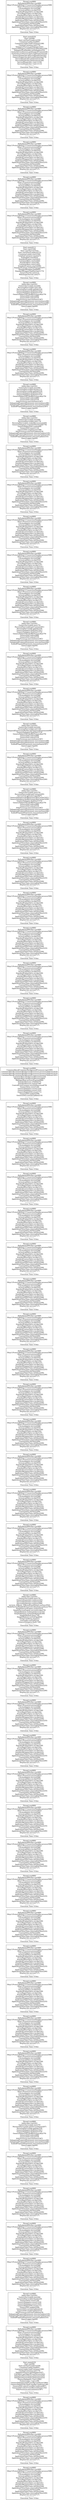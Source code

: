 digraph 1533933643 { 
rankdir=RL;
1 [label="Thread.run(680)\nJIoEndpoint$Worker.run(489)\nHttp11Protocol$Http11ConnectionHandler.process(588)\nHttp11Processor.process(852)\nCoyoteAdapter.service(298)\nAccessLogValve.invoke(555)\nStandardEngineValve.invoke(109)\nErrorReportValve.invoke(102)\nStandardHostValve.invoke(127)\nStandardContextValve.invoke(191)\nStandardWrapperValve.invoke(233)\nApplicationFilterChain.doFilter(206)\nApplicationFilterChain.internalDoFilter(235)\nContextFilter.doFilter(269)\nApplicationFilterChain.doFilter(206)\nApplicationFilterChain.internalDoFilter(290)\nHttpServlet.service(717)\n-------------------\nExecution Time: 0.0ms\n", shape=box];
2 [label="Thread.run(680)\nJIoEndpoint$Worker.run(489)\nHttp11Protocol$Http11ConnectionHandler.process(588)\nHttp11Processor.process(852)\nCoyoteAdapter.service(298)\nAccessLogValve.invoke(555)\nStandardEngineValve.invoke(109)\nErrorReportValve.invoke(102)\nStandardHostValve.invoke(127)\nStandardContextValve.invoke(191)\nStandardWrapperValve.invoke(233)\nApplicationFilterChain.doFilter(206)\nApplicationFilterChain.internalDoFilter(235)\nContextFilter.doFilter(269)\nApplicationFilterChain.doFilter(206)\nApplicationFilterChain.internalDoFilter(290)\nHttpServlet.service(717)\n-------------------\nExecution Time: 0.0ms\n", shape=box];
3 [label="Thread.run(680)\nJIoEndpoint$Worker.run(489)\nHttp11Protocol$Http11ConnectionHandler.process(588)\nHttp11Processor.process(852)\nCoyoteAdapter.service(298)\nAccessLogValve.invoke(555)\nStandardEngineValve.invoke(109)\nErrorReportValve.invoke(102)\nStandardHostValve.invoke(127)\nStandardContextValve.invoke(191)\nStandardWrapperValve.invoke(233)\nApplicationFilterChain.doFilter(206)\nApplicationFilterChain.internalDoFilter(235)\nContextFilter.doFilter(269)\nApplicationFilterChain.doFilter(206)\nApplicationFilterChain.internalDoFilter(290)\nHttpServlet.service(717)\n-------------------\nExecution Time: 0.0ms\n", shape=box];
4 [label="Start.main(410)\nStart.init(96)\nStart.initStartLoaders(259)\nContainerLoader.load(65)\nContainerLoader.loadContainer(188)\nCatalinaContainer.init(174)\nDelegatorFactory.getDelegator(47)\nUtilObject.getObjectFromFactory(202)\nDelegatorFactoryImpl.getInstance(25)\nDelegatorFactoryImpl.getInstance(33)\nGenericDelegator.<init>(282)\nEntityCrypto.<init>(58)\nGenericDelegator.findCountByCondition(1864)\nGenericHelperDAO.findCountByCondition(148)\nGenericDAO.selectCountByCondition(967)\nGenericDAO.selectCountByCondition(1102)\nSQLProcessor.executeQuery(387)\n-------------------\nExecution Time: 0.0ms\n", shape=box];
5 [label="Thread.run(680)\nJIoEndpoint$Worker.run(489)\nHttp11Protocol$Http11ConnectionHandler.process(588)\nHttp11Processor.process(852)\nCoyoteAdapter.service(298)\nAccessLogValve.invoke(555)\nStandardEngineValve.invoke(109)\nErrorReportValve.invoke(102)\nStandardHostValve.invoke(127)\nStandardContextValve.invoke(191)\nStandardWrapperValve.invoke(233)\nApplicationFilterChain.doFilter(206)\nApplicationFilterChain.internalDoFilter(235)\nContextFilter.doFilter(269)\nApplicationFilterChain.doFilter(206)\nApplicationFilterChain.internalDoFilter(290)\nHttpServlet.service(717)\n-------------------\nExecution Time: 0.0ms\n", shape=box];
6 [label="Thread.run(680)\nJobInvoker.run(242)\nGenericServiceJob.exec(94)\nPersistedServiceJob.finish(220)\nGenericValue.store(129)\nGenericDelegator.store(1316)\nGenericDelegator.store(1353)\nGenericHelperDAO.store(171)\nGenericDAO.update(208)\nGenericDAO.customUpdate(214)\nGenericDAO.singleUpdate(273)\nSQLProcessor.executeUpdate(419)\nDelegatingPreparedStatement.executeUpdate(105)\nDelegatingPreparedStatement.executeUpdate(105)\nEmbedPreparedStatement.executeUpdate(333)\nQueryLogger.log(40)\n-------------------\nExecution Time: 0.0ms\n", shape=box];
7 [label="Thread.run(680)\nJIoEndpoint$Worker.run(489)\nHttp11Protocol$Http11ConnectionHandler.process(588)\nHttp11Processor.process(852)\nCoyoteAdapter.service(298)\nAccessLogValve.invoke(555)\nStandardEngineValve.invoke(109)\nErrorReportValve.invoke(102)\nStandardHostValve.invoke(127)\nStandardContextValve.invoke(191)\nStandardWrapperValve.invoke(233)\nApplicationFilterChain.doFilter(206)\nApplicationFilterChain.internalDoFilter(235)\nContextFilter.doFilter(269)\nApplicationFilterChain.doFilter(206)\nApplicationFilterChain.internalDoFilter(290)\nHttpServlet.service(717)\n-------------------\nExecution Time: 0.0ms\n", shape=box];
8 [label="Thread.run(680)\nJIoEndpoint$Worker.run(489)\nHttp11Protocol$Http11ConnectionHandler.process(588)\nHttp11Processor.process(852)\nCoyoteAdapter.service(298)\nAccessLogValve.invoke(555)\nStandardEngineValve.invoke(109)\nErrorReportValve.invoke(102)\nStandardHostValve.invoke(127)\nStandardContextValve.invoke(191)\nStandardWrapperValve.invoke(233)\nApplicationFilterChain.doFilter(206)\nApplicationFilterChain.internalDoFilter(235)\nContextFilter.doFilter(269)\nApplicationFilterChain.doFilter(206)\nApplicationFilterChain.internalDoFilter(290)\nHttpServlet.service(717)\n-------------------\nExecution Time: 0.0ms\n", shape=box];
9 [label="Thread.run(680)\nJIoEndpoint$Worker.run(489)\nHttp11Protocol$Http11ConnectionHandler.process(588)\nHttp11Processor.process(852)\nCoyoteAdapter.service(298)\nAccessLogValve.invoke(555)\nStandardEngineValve.invoke(109)\nErrorReportValve.invoke(102)\nStandardHostValve.invoke(127)\nStandardContextValve.invoke(191)\nStandardWrapperValve.invoke(233)\nApplicationFilterChain.doFilter(206)\nApplicationFilterChain.internalDoFilter(235)\nContextFilter.doFilter(269)\nApplicationFilterChain.doFilter(206)\nApplicationFilterChain.internalDoFilter(290)\nHttpServlet.service(717)\n-------------------\nExecution Time: 0.0ms\n", shape=box];
10 [label="Thread.run(680)\nJIoEndpoint$Worker.run(489)\nHttp11Protocol$Http11ConnectionHandler.process(588)\nHttp11Processor.process(852)\nCoyoteAdapter.service(298)\nAccessLogValve.invoke(555)\nStandardEngineValve.invoke(109)\nErrorReportValve.invoke(102)\nStandardHostValve.invoke(127)\nStandardContextValve.invoke(191)\nStandardWrapperValve.invoke(233)\nApplicationFilterChain.doFilter(206)\nApplicationFilterChain.internalDoFilter(235)\nContextFilter.doFilter(269)\nApplicationFilterChain.doFilter(206)\nApplicationFilterChain.internalDoFilter(290)\nHttpServlet.service(717)\n-------------------\nExecution Time: 0.0ms\n", shape=box];
11 [label="Thread.run(680)\nJobInvoker.run(242)\nGenericServiceJob.exec(70)\nPersistedServiceJob.getServiceName(267)\nPersistedServiceJob.getJob(318)\nGenericDelegator.findOne(1541)\nGenericDelegator.findOne(1574)\nGenericHelperDAO.findByPrimaryKey(79)\nGenericDAO.select(488)\nGenericDAO.select(519)\nSQLProcessor.executeQuery(387)\nDelegatingPreparedStatement.executeQuery(96)\nDelegatingPreparedStatement.executeQuery(96)\nEmbedPreparedStatement.executeQuery(307)\nQueryLogger.log(40)\n-------------------\nExecution Time: 0.0ms\n", shape=box];
12 [label="Thread.run(680)\nJIoEndpoint$Worker.run(489)\nHttp11Protocol$Http11ConnectionHandler.process(588)\nHttp11Processor.process(852)\nCoyoteAdapter.service(298)\nAccessLogValve.invoke(555)\nStandardEngineValve.invoke(109)\nErrorReportValve.invoke(102)\nStandardHostValve.invoke(127)\nStandardContextValve.invoke(191)\nStandardWrapperValve.invoke(233)\nApplicationFilterChain.doFilter(206)\nApplicationFilterChain.internalDoFilter(235)\nContextFilter.doFilter(269)\nApplicationFilterChain.doFilter(206)\nApplicationFilterChain.internalDoFilter(290)\nHttpServlet.service(717)\n-------------------\nExecution Time: 0.0ms\n", shape=box];
13 [label="Thread.run(680)\nJIoEndpoint$Worker.run(489)\nHttp11Protocol$Http11ConnectionHandler.process(588)\nHttp11Processor.process(852)\nCoyoteAdapter.service(298)\nAccessLogValve.invoke(555)\nStandardEngineValve.invoke(109)\nErrorReportValve.invoke(102)\nStandardHostValve.invoke(127)\nStandardContextValve.invoke(191)\nStandardWrapperValve.invoke(233)\nApplicationFilterChain.doFilter(206)\nApplicationFilterChain.internalDoFilter(235)\nContextFilter.doFilter(269)\nApplicationFilterChain.doFilter(206)\nApplicationFilterChain.internalDoFilter(290)\nHttpServlet.service(717)\n-------------------\nExecution Time: 0.0ms\n", shape=box];
14 [label="Thread.run(680)\nJIoEndpoint$Worker.run(489)\nHttp11Protocol$Http11ConnectionHandler.process(588)\nHttp11Processor.process(852)\nCoyoteAdapter.service(298)\nAccessLogValve.invoke(555)\nStandardEngineValve.invoke(109)\nErrorReportValve.invoke(102)\nStandardHostValve.invoke(127)\nStandardContextValve.invoke(191)\nStandardWrapperValve.invoke(233)\nApplicationFilterChain.doFilter(206)\nApplicationFilterChain.internalDoFilter(235)\nContextFilter.doFilter(269)\nApplicationFilterChain.doFilter(206)\nApplicationFilterChain.internalDoFilter(290)\nHttpServlet.service(717)\n-------------------\nExecution Time: 0.0ms\n", shape=box];
15 [label="Thread.run(680)\nJIoEndpoint$Worker.run(489)\nHttp11Protocol$Http11ConnectionHandler.process(588)\nHttp11Processor.process(852)\nCoyoteAdapter.service(298)\nAccessLogValve.invoke(555)\nStandardEngineValve.invoke(109)\nErrorReportValve.invoke(102)\nStandardHostValve.invoke(127)\nStandardContextValve.invoke(191)\nStandardWrapperValve.invoke(233)\nApplicationFilterChain.doFilter(206)\nApplicationFilterChain.internalDoFilter(235)\nContextFilter.doFilter(269)\nApplicationFilterChain.doFilter(206)\nApplicationFilterChain.internalDoFilter(290)\nHttpServlet.service(717)\n-------------------\nExecution Time: 0.0ms\n", shape=box];
16 [label="Thread.run(680)\nJIoEndpoint$Worker.run(489)\nHttp11Protocol$Http11ConnectionHandler.process(588)\nHttp11Processor.process(852)\nCoyoteAdapter.service(298)\nAccessLogValve.invoke(555)\nStandardEngineValve.invoke(109)\nErrorReportValve.invoke(102)\nStandardHostValve.invoke(127)\nStandardContextValve.invoke(191)\nStandardWrapperValve.invoke(233)\nApplicationFilterChain.doFilter(206)\nApplicationFilterChain.internalDoFilter(235)\nContextFilter.doFilter(269)\nApplicationFilterChain.doFilter(206)\nApplicationFilterChain.internalDoFilter(290)\nHttpServlet.service(717)\n-------------------\nExecution Time: 0.0ms\n", shape=box];
17 [label="Thread.run(680)\nJIoEndpoint$Worker.run(489)\nHttp11Protocol$Http11ConnectionHandler.process(588)\nHttp11Processor.process(852)\nCoyoteAdapter.service(298)\nAccessLogValve.invoke(555)\nStandardEngineValve.invoke(109)\nErrorReportValve.invoke(102)\nStandardHostValve.invoke(127)\nStandardContextValve.invoke(191)\nStandardWrapperValve.invoke(233)\nApplicationFilterChain.doFilter(206)\nApplicationFilterChain.internalDoFilter(235)\nContextFilter.doFilter(269)\nApplicationFilterChain.doFilter(206)\nApplicationFilterChain.internalDoFilter(290)\nHttpServlet.service(717)\n-------------------\nExecution Time: 0.0ms\n", shape=box];
18 [label="Thread.run(680)\nJIoEndpoint$Worker.run(489)\nHttp11Protocol$Http11ConnectionHandler.process(588)\nHttp11Processor.process(852)\nCoyoteAdapter.service(298)\nAccessLogValve.invoke(555)\nStandardEngineValve.invoke(109)\nErrorReportValve.invoke(102)\nStandardHostValve.invoke(127)\nStandardContextValve.invoke(191)\nStandardWrapperValve.invoke(233)\nApplicationFilterChain.doFilter(206)\nApplicationFilterChain.internalDoFilter(235)\nContextFilter.doFilter(269)\nApplicationFilterChain.doFilter(206)\nApplicationFilterChain.internalDoFilter(290)\nHttpServlet.service(717)\n-------------------\nExecution Time: 0.0ms\n", shape=box];
19 [label="Thread.run(680)\nJIoEndpoint$Worker.run(489)\nHttp11Protocol$Http11ConnectionHandler.process(588)\nHttp11Processor.process(852)\nCoyoteAdapter.service(298)\nAccessLogValve.invoke(555)\nStandardEngineValve.invoke(109)\nErrorReportValve.invoke(102)\nStandardHostValve.invoke(127)\nStandardContextValve.invoke(191)\nStandardWrapperValve.invoke(233)\nApplicationFilterChain.doFilter(206)\nApplicationFilterChain.internalDoFilter(235)\nContextFilter.doFilter(269)\nApplicationFilterChain.doFilter(206)\nApplicationFilterChain.internalDoFilter(290)\nHttpServlet.service(717)\n-------------------\nExecution Time: 0.0ms\n", shape=box];
20 [label="Thread.run(680)\nJIoEndpoint$Worker.run(489)\nHttp11Protocol$Http11ConnectionHandler.process(588)\nHttp11Processor.process(852)\nCoyoteAdapter.service(298)\nAccessLogValve.invoke(555)\nStandardEngineValve.invoke(109)\nErrorReportValve.invoke(102)\nStandardHostValve.invoke(127)\nStandardContextValve.invoke(191)\nStandardWrapperValve.invoke(233)\nApplicationFilterChain.doFilter(206)\nApplicationFilterChain.internalDoFilter(235)\nContextFilter.doFilter(269)\nApplicationFilterChain.doFilter(206)\nApplicationFilterChain.internalDoFilter(290)\nHttpServlet.service(717)\n-------------------\nExecution Time: 0.0ms\n", shape=box];
21 [label="Thread.run(680)\nJIoEndpoint$Worker.run(489)\nHttp11Protocol$Http11ConnectionHandler.process(588)\nHttp11Processor.process(852)\nCoyoteAdapter.service(298)\nAccessLogValve.invoke(555)\nStandardEngineValve.invoke(109)\nErrorReportValve.invoke(102)\nStandardHostValve.invoke(127)\nStandardContextValve.invoke(191)\nStandardWrapperValve.invoke(233)\nApplicationFilterChain.doFilter(206)\nApplicationFilterChain.internalDoFilter(235)\nContextFilter.doFilter(269)\nApplicationFilterChain.doFilter(206)\nApplicationFilterChain.internalDoFilter(290)\nHttpServlet.service(717)\n-------------------\nExecution Time: 0.0ms\n", shape=box];
22 [label="Thread.run(680)\nJIoEndpoint$Worker.run(489)\nHttp11Protocol$Http11ConnectionHandler.process(588)\nHttp11Processor.process(852)\nCoyoteAdapter.service(298)\nAccessLogValve.invoke(555)\nStandardEngineValve.invoke(109)\nErrorReportValve.invoke(102)\nStandardHostValve.invoke(127)\nStandardContextValve.invoke(191)\nStandardWrapperValve.invoke(233)\nApplicationFilterChain.doFilter(206)\nApplicationFilterChain.internalDoFilter(235)\nContextFilter.doFilter(269)\nApplicationFilterChain.doFilter(206)\nApplicationFilterChain.internalDoFilter(290)\nHttpServlet.service(717)\n-------------------\nExecution Time: 0.0ms\n", shape=box];
23 [label="Thread.run(680)\nJIoEndpoint$Worker.run(489)\nHttp11Protocol$Http11ConnectionHandler.process(588)\nHttp11Processor.process(852)\nCoyoteAdapter.service(298)\nAccessLogValve.invoke(555)\nStandardEngineValve.invoke(109)\nErrorReportValve.invoke(102)\nStandardHostValve.invoke(127)\nStandardContextValve.invoke(191)\nStandardWrapperValve.invoke(233)\nApplicationFilterChain.doFilter(206)\nApplicationFilterChain.internalDoFilter(235)\nContextFilter.doFilter(269)\nApplicationFilterChain.doFilter(206)\nApplicationFilterChain.internalDoFilter(290)\nHttpServlet.service(717)\n-------------------\nExecution Time: 0.0ms\n", shape=box];
24 [label="Thread.run(680)\nJIoEndpoint$Worker.run(489)\nHttp11Protocol$Http11ConnectionHandler.process(588)\nHttp11Processor.process(852)\nCoyoteAdapter.service(298)\nAccessLogValve.invoke(555)\nStandardEngineValve.invoke(109)\nErrorReportValve.invoke(102)\nStandardHostValve.invoke(127)\nStandardContextValve.invoke(191)\nStandardWrapperValve.invoke(233)\nApplicationFilterChain.doFilter(206)\nApplicationFilterChain.internalDoFilter(235)\nContextFilter.doFilter(269)\nApplicationFilterChain.doFilter(206)\nApplicationFilterChain.internalDoFilter(290)\nHttpServlet.service(717)\n-------------------\nExecution Time: 0.0ms\n", shape=box];
25 [label="Thread.run(680)\nJIoEndpoint$Worker.run(489)\nHttp11Protocol$Http11ConnectionHandler.process(588)\nHttp11Processor.process(852)\nCoyoteAdapter.service(298)\nAccessLogValve.invoke(555)\nStandardEngineValve.invoke(109)\nErrorReportValve.invoke(102)\nStandardHostValve.invoke(127)\nStandardContextValve.invoke(191)\nStandardWrapperValve.invoke(233)\nApplicationFilterChain.doFilter(206)\nApplicationFilterChain.internalDoFilter(235)\nContextFilter.doFilter(269)\nApplicationFilterChain.doFilter(206)\nApplicationFilterChain.internalDoFilter(290)\nHttpServlet.service(717)\n-------------------\nExecution Time: 0.0ms\n", shape=box];
26 [label="Thread.run(680)\nJobInvoker.run(242)\nGenericServiceJob.exec(70)\nGenericDispatcher.runSync(165)\nServiceDispatcher.runSync(226)\nServiceDispatcher.runSync(399)\nservices_46$xml_35$sendEmailDated.runSync(932)\nModelServiceReader$GenericInvokerImpl.runSync(761)\nSimpleServiceEngine.runSync(53)\nSimpleServiceEngine.serviceInvoker(78)\nSimpleMethod.runSimpleService(142)\nSimpleMethod.runSimpleMethod(160)\nSimpleMethod.exec(739)\nSimpleMethod.runSubOps(920)\nEntityCondition.exec(57)\nListFinder.runFind(216)\nGenericDelegator.find(1746)\n-------------------\nExecution Time: 0.0ms\n", shape=box];
27 [label="Thread.run(680)\nJIoEndpoint$Worker.run(489)\nHttp11Protocol$Http11ConnectionHandler.process(588)\nHttp11Processor.process(852)\nCoyoteAdapter.service(298)\nAccessLogValve.invoke(555)\nStandardEngineValve.invoke(109)\nErrorReportValve.invoke(102)\nStandardHostValve.invoke(127)\nStandardContextValve.invoke(191)\nStandardWrapperValve.invoke(233)\nApplicationFilterChain.doFilter(206)\nApplicationFilterChain.internalDoFilter(235)\nContextFilter.doFilter(269)\nApplicationFilterChain.doFilter(206)\nApplicationFilterChain.internalDoFilter(290)\nHttpServlet.service(717)\n-------------------\nExecution Time: 0.0ms\n", shape=box];
28 [label="Thread.run(680)\nJIoEndpoint$Worker.run(489)\nHttp11Protocol$Http11ConnectionHandler.process(588)\nHttp11Processor.process(852)\nCoyoteAdapter.service(298)\nAccessLogValve.invoke(555)\nStandardEngineValve.invoke(109)\nErrorReportValve.invoke(102)\nStandardHostValve.invoke(127)\nStandardContextValve.invoke(191)\nStandardWrapperValve.invoke(233)\nApplicationFilterChain.doFilter(206)\nApplicationFilterChain.internalDoFilter(235)\nContextFilter.doFilter(269)\nApplicationFilterChain.doFilter(206)\nApplicationFilterChain.internalDoFilter(290)\nHttpServlet.service(717)\n-------------------\nExecution Time: 0.0ms\n", shape=box];
29 [label="Thread.run(680)\nJIoEndpoint$Worker.run(489)\nHttp11Protocol$Http11ConnectionHandler.process(588)\nHttp11Processor.process(852)\nCoyoteAdapter.service(298)\nAccessLogValve.invoke(555)\nStandardEngineValve.invoke(109)\nErrorReportValve.invoke(102)\nStandardHostValve.invoke(127)\nStandardContextValve.invoke(191)\nStandardWrapperValve.invoke(233)\nApplicationFilterChain.doFilter(206)\nApplicationFilterChain.internalDoFilter(235)\nContextFilter.doFilter(269)\nApplicationFilterChain.doFilter(206)\nApplicationFilterChain.internalDoFilter(290)\nHttpServlet.service(717)\n-------------------\nExecution Time: 0.0ms\n", shape=box];
30 [label="Thread.run(680)\nJIoEndpoint$Worker.run(489)\nHttp11Protocol$Http11ConnectionHandler.process(588)\nHttp11Processor.process(852)\nCoyoteAdapter.service(298)\nAccessLogValve.invoke(555)\nStandardEngineValve.invoke(109)\nErrorReportValve.invoke(102)\nStandardHostValve.invoke(127)\nStandardContextValve.invoke(191)\nStandardWrapperValve.invoke(233)\nApplicationFilterChain.doFilter(206)\nApplicationFilterChain.internalDoFilter(235)\nContextFilter.doFilter(269)\nApplicationFilterChain.doFilter(206)\nApplicationFilterChain.internalDoFilter(290)\nHttpServlet.service(717)\n-------------------\nExecution Time: 0.0ms\n", shape=box];
31 [label="Thread.run(680)\nJIoEndpoint$Worker.run(489)\nHttp11Protocol$Http11ConnectionHandler.process(588)\nHttp11Processor.process(852)\nCoyoteAdapter.service(298)\nAccessLogValve.invoke(555)\nStandardEngineValve.invoke(109)\nErrorReportValve.invoke(102)\nStandardHostValve.invoke(127)\nStandardContextValve.invoke(191)\nStandardWrapperValve.invoke(233)\nApplicationFilterChain.doFilter(206)\nApplicationFilterChain.internalDoFilter(235)\nContextFilter.doFilter(269)\nApplicationFilterChain.doFilter(206)\nApplicationFilterChain.internalDoFilter(290)\nHttpServlet.service(717)\n-------------------\nExecution Time: 0.0ms\n", shape=box];
32 [label="Thread.run(680)\nJIoEndpoint$Worker.run(489)\nHttp11Protocol$Http11ConnectionHandler.process(588)\nHttp11Processor.process(852)\nCoyoteAdapter.service(298)\nAccessLogValve.invoke(555)\nStandardEngineValve.invoke(109)\nErrorReportValve.invoke(102)\nStandardHostValve.invoke(127)\nStandardContextValve.invoke(191)\nStandardWrapperValve.invoke(233)\nApplicationFilterChain.doFilter(206)\nApplicationFilterChain.internalDoFilter(235)\nContextFilter.doFilter(269)\nApplicationFilterChain.doFilter(206)\nApplicationFilterChain.internalDoFilter(290)\nHttpServlet.service(717)\n-------------------\nExecution Time: 0.0ms\n", shape=box];
33 [label="Thread.run(680)\nJIoEndpoint$Worker.run(489)\nHttp11Protocol$Http11ConnectionHandler.process(588)\nHttp11Processor.process(852)\nCoyoteAdapter.service(298)\nAccessLogValve.invoke(555)\nStandardEngineValve.invoke(109)\nErrorReportValve.invoke(102)\nStandardHostValve.invoke(127)\nStandardContextValve.invoke(191)\nStandardWrapperValve.invoke(233)\nApplicationFilterChain.doFilter(206)\nApplicationFilterChain.internalDoFilter(235)\nContextFilter.doFilter(269)\nApplicationFilterChain.doFilter(206)\nApplicationFilterChain.internalDoFilter(290)\nHttpServlet.service(717)\n-------------------\nExecution Time: 0.0ms\n", shape=box];
34 [label="Thread.run(680)\nJIoEndpoint$Worker.run(489)\nHttp11Protocol$Http11ConnectionHandler.process(588)\nHttp11Processor.process(852)\nCoyoteAdapter.service(298)\nAccessLogValve.invoke(555)\nStandardEngineValve.invoke(109)\nErrorReportValve.invoke(102)\nStandardHostValve.invoke(127)\nStandardContextValve.invoke(191)\nStandardWrapperValve.invoke(233)\nApplicationFilterChain.doFilter(206)\nApplicationFilterChain.internalDoFilter(235)\nContextFilter.doFilter(269)\nApplicationFilterChain.doFilter(206)\nApplicationFilterChain.internalDoFilter(290)\nHttpServlet.service(717)\n-------------------\nExecution Time: 0.0ms\n", shape=box];
35 [label="Thread.run(680)\nJIoEndpoint$Worker.run(489)\nHttp11Protocol$Http11ConnectionHandler.process(588)\nHttp11Processor.process(852)\nCoyoteAdapter.service(298)\nAccessLogValve.invoke(555)\nStandardEngineValve.invoke(109)\nErrorReportValve.invoke(102)\nStandardHostValve.invoke(127)\nStandardContextValve.invoke(191)\nStandardWrapperValve.invoke(233)\nApplicationFilterChain.doFilter(206)\nApplicationFilterChain.internalDoFilter(235)\nContextFilter.doFilter(269)\nApplicationFilterChain.doFilter(206)\nApplicationFilterChain.internalDoFilter(290)\nHttpServlet.service(717)\n-------------------\nExecution Time: 0.0ms\n", shape=box];
36 [label="Thread.run(680)\nJIoEndpoint$Worker.run(489)\nHttp11Protocol$Http11ConnectionHandler.process(588)\nHttp11Processor.process(852)\nCoyoteAdapter.service(298)\nAccessLogValve.invoke(555)\nStandardEngineValve.invoke(109)\nErrorReportValve.invoke(102)\nStandardHostValve.invoke(127)\nStandardContextValve.invoke(191)\nStandardWrapperValve.invoke(233)\nApplicationFilterChain.doFilter(206)\nApplicationFilterChain.internalDoFilter(235)\nContextFilter.doFilter(269)\nApplicationFilterChain.doFilter(206)\nApplicationFilterChain.internalDoFilter(290)\nHttpServlet.service(717)\n-------------------\nExecution Time: 0.0ms\n", shape=box];
37 [label="Thread.run(680)\nJIoEndpoint$Worker.run(489)\nHttp11Protocol$Http11ConnectionHandler.process(588)\nHttp11Processor.process(852)\nCoyoteAdapter.service(298)\nAccessLogValve.invoke(555)\nStandardEngineValve.invoke(109)\nErrorReportValve.invoke(102)\nStandardHostValve.invoke(127)\nStandardContextValve.invoke(191)\nStandardWrapperValve.invoke(233)\nApplicationFilterChain.doFilter(206)\nApplicationFilterChain.internalDoFilter(235)\nContextFilter.doFilter(269)\nApplicationFilterChain.doFilter(206)\nApplicationFilterChain.internalDoFilter(290)\nHttpServlet.service(717)\n-------------------\nExecution Time: 0.0ms\n", shape=box];
38 [label="Thread.run(680)\nJIoEndpoint$Worker.run(489)\nHttp11Protocol$Http11ConnectionHandler.process(588)\nHttp11Processor.process(852)\nCoyoteAdapter.service(298)\nAccessLogValve.invoke(555)\nStandardEngineValve.invoke(109)\nErrorReportValve.invoke(102)\nStandardHostValve.invoke(127)\nStandardContextValve.invoke(191)\nStandardWrapperValve.invoke(233)\nApplicationFilterChain.doFilter(206)\nApplicationFilterChain.internalDoFilter(235)\nContextFilter.doFilter(269)\nApplicationFilterChain.doFilter(206)\nApplicationFilterChain.internalDoFilter(290)\nHttpServlet.service(717)\n-------------------\nExecution Time: 0.0ms\n", shape=box];
39 [label="Thread.run(680)\nJIoEndpoint$Worker.run(489)\nHttp11Protocol$Http11ConnectionHandler.process(588)\nHttp11Processor.process(852)\nCoyoteAdapter.service(298)\nAccessLogValve.invoke(555)\nStandardEngineValve.invoke(109)\nErrorReportValve.invoke(102)\nStandardHostValve.invoke(127)\nStandardContextValve.invoke(191)\nStandardWrapperValve.invoke(233)\nApplicationFilterChain.doFilter(206)\nApplicationFilterChain.internalDoFilter(235)\nContextFilter.doFilter(269)\nApplicationFilterChain.doFilter(206)\nApplicationFilterChain.internalDoFilter(290)\nHttpServlet.service(717)\n-------------------\nExecution Time: 0.0ms\n", shape=box];
40 [label="Thread.run(680)\nJIoEndpoint$Worker.run(489)\nHttp11Protocol$Http11ConnectionHandler.process(588)\nHttp11Processor.process(852)\nCoyoteAdapter.service(298)\nAccessLogValve.invoke(555)\nStandardEngineValve.invoke(109)\nErrorReportValve.invoke(102)\nStandardHostValve.invoke(127)\nStandardContextValve.invoke(191)\nStandardWrapperValve.invoke(233)\nApplicationFilterChain.doFilter(206)\nApplicationFilterChain.internalDoFilter(235)\nContextFilter.doFilter(269)\nApplicationFilterChain.doFilter(206)\nApplicationFilterChain.internalDoFilter(290)\nHttpServlet.service(717)\n-------------------\nExecution Time: 0.0ms\n", shape=box];
41 [label="Thread.run(680)\nContainerBase$ContainerBackgroundProcessor.run(1590)\nContainerBase$ContainerBackgroundProcessor.processChildren(1610)\nContainerBase$ContainerBackgroundProcessor.processChildren(1610)\nContainerBase$ContainerBackgroundProcessor.processChildren(1601)\nContainerBase.backgroundProcess(1316)\nManagerBase.backgroundProcess(683)\nManagerBase.processExpires(698)\nStandardSession.isValid(575)\nStandardSession.expire(708)\nControlEventListener.sessionDestroyed(79)\nGenericValue.store(129)\nGenericDelegator.store(1316)\nGenericDelegator.store(1353)\nGenericHelperDAO.store(171)\nGenericDAO.update(208)\nGenericDAO.customUpdate(214)\n-------------------\nExecution Time: 0.0ms\n", shape=box];
42 [label="Thread.run(680)\nJIoEndpoint$Worker.run(489)\nHttp11Protocol$Http11ConnectionHandler.process(588)\nHttp11Processor.process(852)\nCoyoteAdapter.service(298)\nAccessLogValve.invoke(555)\nStandardEngineValve.invoke(109)\nErrorReportValve.invoke(102)\nStandardHostValve.invoke(127)\nStandardContextValve.invoke(191)\nStandardWrapperValve.invoke(233)\nApplicationFilterChain.doFilter(206)\nApplicationFilterChain.internalDoFilter(235)\nContextFilter.doFilter(269)\nApplicationFilterChain.doFilter(206)\nApplicationFilterChain.internalDoFilter(290)\nHttpServlet.service(717)\n-------------------\nExecution Time: 0.0ms\n", shape=box];
43 [label="Thread.run(680)\nJIoEndpoint$Worker.run(489)\nHttp11Protocol$Http11ConnectionHandler.process(588)\nHttp11Processor.process(852)\nCoyoteAdapter.service(298)\nAccessLogValve.invoke(555)\nStandardEngineValve.invoke(109)\nErrorReportValve.invoke(102)\nStandardHostValve.invoke(127)\nStandardContextValve.invoke(191)\nStandardWrapperValve.invoke(233)\nApplicationFilterChain.doFilter(206)\nApplicationFilterChain.internalDoFilter(235)\nContextFilter.doFilter(269)\nApplicationFilterChain.doFilter(206)\nApplicationFilterChain.internalDoFilter(290)\nHttpServlet.service(717)\n-------------------\nExecution Time: 0.0ms\n", shape=box];
44 [label="Thread.run(680)\nJIoEndpoint$Worker.run(489)\nHttp11Protocol$Http11ConnectionHandler.process(588)\nHttp11Processor.process(852)\nCoyoteAdapter.service(298)\nAccessLogValve.invoke(555)\nStandardEngineValve.invoke(109)\nErrorReportValve.invoke(102)\nStandardHostValve.invoke(127)\nStandardContextValve.invoke(191)\nStandardWrapperValve.invoke(233)\nApplicationFilterChain.doFilter(206)\nApplicationFilterChain.internalDoFilter(235)\nContextFilter.doFilter(269)\nApplicationFilterChain.doFilter(206)\nApplicationFilterChain.internalDoFilter(290)\nHttpServlet.service(717)\n-------------------\nExecution Time: 0.0ms\n", shape=box];
45 [label="Thread.run(680)\nJIoEndpoint$Worker.run(489)\nHttp11Protocol$Http11ConnectionHandler.process(588)\nHttp11Processor.process(852)\nCoyoteAdapter.service(298)\nAccessLogValve.invoke(555)\nStandardEngineValve.invoke(109)\nErrorReportValve.invoke(102)\nStandardHostValve.invoke(127)\nStandardContextValve.invoke(191)\nStandardWrapperValve.invoke(233)\nApplicationFilterChain.doFilter(206)\nApplicationFilterChain.internalDoFilter(235)\nContextFilter.doFilter(269)\nApplicationFilterChain.doFilter(206)\nApplicationFilterChain.internalDoFilter(290)\nHttpServlet.service(717)\n-------------------\nExecution Time: 0.0ms\n", shape=box];
46 [label="Thread.run(680)\nJIoEndpoint$Worker.run(489)\nHttp11Protocol$Http11ConnectionHandler.process(588)\nHttp11Processor.process(852)\nCoyoteAdapter.service(298)\nAccessLogValve.invoke(555)\nStandardEngineValve.invoke(109)\nErrorReportValve.invoke(102)\nStandardHostValve.invoke(127)\nStandardContextValve.invoke(191)\nStandardWrapperValve.invoke(233)\nApplicationFilterChain.doFilter(206)\nApplicationFilterChain.internalDoFilter(235)\nContextFilter.doFilter(269)\nApplicationFilterChain.doFilter(206)\nApplicationFilterChain.internalDoFilter(290)\nHttpServlet.service(717)\n-------------------\nExecution Time: 0.0ms\n", shape=box];
47 [label="Thread.run(680)\nJIoEndpoint$Worker.run(489)\nHttp11Protocol$Http11ConnectionHandler.process(588)\nHttp11Processor.process(852)\nCoyoteAdapter.service(298)\nAccessLogValve.invoke(555)\nStandardEngineValve.invoke(109)\nErrorReportValve.invoke(102)\nStandardHostValve.invoke(127)\nStandardContextValve.invoke(191)\nStandardWrapperValve.invoke(233)\nApplicationFilterChain.doFilter(206)\nApplicationFilterChain.internalDoFilter(235)\nContextFilter.doFilter(269)\nApplicationFilterChain.doFilter(206)\nApplicationFilterChain.internalDoFilter(290)\nHttpServlet.service(717)\n-------------------\nExecution Time: 0.0ms\n", shape=box];
48 [label="Thread.run(680)\nJIoEndpoint$Worker.run(489)\nHttp11Protocol$Http11ConnectionHandler.process(588)\nHttp11Processor.process(852)\nCoyoteAdapter.service(298)\nAccessLogValve.invoke(555)\nStandardEngineValve.invoke(109)\nErrorReportValve.invoke(102)\nStandardHostValve.invoke(127)\nStandardContextValve.invoke(191)\nStandardWrapperValve.invoke(233)\nApplicationFilterChain.doFilter(206)\nApplicationFilterChain.internalDoFilter(235)\nContextFilter.doFilter(269)\nApplicationFilterChain.doFilter(206)\nApplicationFilterChain.internalDoFilter(290)\nHttpServlet.service(717)\n-------------------\nExecution Time: 0.0ms\n", shape=box];
49 [label="Thread.run(680)\nJobInvoker.run(242)\nGenericServiceJob.exec(70)\nPersistedServiceJob.getContext(295)\nServiceUtil.getUserLogin(607)\nGenericDelegator.findByPrimaryKeyCache(1621)\nGenericDelegator.findByPrimaryKeyCache(1628)\nGenericDelegator.findOne(1574)\nGenericHelperDAO.findByPrimaryKey(79)\nGenericDAO.select(488)\nGenericDAO.select(519)\nSQLProcessor.executeQuery(387)\nDelegatingPreparedStatement.executeQuery(96)\nDelegatingPreparedStatement.executeQuery(96)\nEmbedPreparedStatement.executeQuery(307)\nQueryLogger.log(40)\n-------------------\nExecution Time: 0.0ms\n", shape=box];
50 [label="Thread.run(680)\nJIoEndpoint$Worker.run(489)\nHttp11Protocol$Http11ConnectionHandler.process(588)\nHttp11Processor.process(852)\nCoyoteAdapter.service(298)\nAccessLogValve.invoke(555)\nStandardEngineValve.invoke(109)\nErrorReportValve.invoke(102)\nStandardHostValve.invoke(127)\nStandardContextValve.invoke(191)\nStandardWrapperValve.invoke(233)\nApplicationFilterChain.doFilter(206)\nApplicationFilterChain.internalDoFilter(235)\nContextFilter.doFilter(269)\nApplicationFilterChain.doFilter(206)\nApplicationFilterChain.internalDoFilter(290)\nHttpServlet.service(717)\n-------------------\nExecution Time: 0.0ms\n", shape=box];
51 [label="Thread.run(680)\nJobInvoker.run(242)\nGenericServiceJob.exec(64)\nPersistedServiceJob.init(145)\nTemporalExpressionWorker.getTemporalExpression(66)\nGenericDelegator.findOne(1574)\nGenericHelperDAO.findByPrimaryKey(79)\nGenericDAO.select(488)\nGenericDAO.select(519)\nSQLProcessor.executeQuery(387)\nDelegatingPreparedStatement.executeQuery(96)\nDelegatingPreparedStatement.executeQuery(96)\nEmbedPreparedStatement.executeQuery(307)\nQueryLogger.log(40)\n-------------------\nExecution Time: 0.0ms\n", shape=box];
52 [label="Thread.run(680)\nJIoEndpoint$Worker.run(489)\nHttp11Protocol$Http11ConnectionHandler.process(588)\nHttp11Processor.process(852)\nCoyoteAdapter.service(298)\nAccessLogValve.invoke(555)\nStandardEngineValve.invoke(109)\nErrorReportValve.invoke(102)\nStandardHostValve.invoke(127)\nStandardContextValve.invoke(191)\nStandardWrapperValve.invoke(233)\nApplicationFilterChain.doFilter(206)\nApplicationFilterChain.internalDoFilter(235)\nContextFilter.doFilter(269)\nApplicationFilterChain.doFilter(206)\nApplicationFilterChain.internalDoFilter(290)\nHttpServlet.service(717)\n-------------------\nExecution Time: 0.0ms\n", shape=box];
53 [label="Thread.run(680)\nJIoEndpoint$Worker.run(489)\nHttp11Protocol$Http11ConnectionHandler.process(588)\nHttp11Processor.process(852)\nCoyoteAdapter.service(298)\nAccessLogValve.invoke(555)\nStandardEngineValve.invoke(109)\nErrorReportValve.invoke(102)\nStandardHostValve.invoke(127)\nStandardContextValve.invoke(191)\nStandardWrapperValve.invoke(233)\nApplicationFilterChain.doFilter(206)\nApplicationFilterChain.internalDoFilter(235)\nContextFilter.doFilter(269)\nApplicationFilterChain.doFilter(206)\nApplicationFilterChain.internalDoFilter(290)\nHttpServlet.service(717)\n-------------------\nExecution Time: 0.0ms\n", shape=box];
54 [label="Thread.run(680)\nJobInvoker.run(242)\nGenericServiceJob.exec(70)\nPersistedServiceJob.getContext(281)\nPersistedServiceJob.getJob(318)\nGenericDelegator.findOne(1541)\nGenericDelegator.findOne(1574)\nGenericHelperDAO.findByPrimaryKey(79)\nGenericDAO.select(488)\nGenericDAO.select(519)\nSQLProcessor.executeQuery(387)\nDelegatingPreparedStatement.executeQuery(96)\nDelegatingPreparedStatement.executeQuery(96)\nEmbedPreparedStatement.executeQuery(307)\nQueryLogger.log(40)\n-------------------\nExecution Time: 0.0ms\n", shape=box];
55 [label="Thread.run(680)\nJIoEndpoint$Worker.run(489)\nHttp11Protocol$Http11ConnectionHandler.process(588)\nHttp11Processor.process(852)\nCoyoteAdapter.service(298)\nAccessLogValve.invoke(555)\nStandardEngineValve.invoke(109)\nErrorReportValve.invoke(102)\nStandardHostValve.invoke(127)\nStandardContextValve.invoke(191)\nStandardWrapperValve.invoke(233)\nApplicationFilterChain.doFilter(206)\nApplicationFilterChain.internalDoFilter(235)\nContextFilter.doFilter(269)\nApplicationFilterChain.doFilter(206)\nApplicationFilterChain.internalDoFilter(290)\nHttpServlet.service(717)\n-------------------\nExecution Time: 0.0ms\n", shape=box];
56 [label="Thread.run(680)\nJIoEndpoint$Worker.run(489)\nHttp11Protocol$Http11ConnectionHandler.process(588)\nHttp11Processor.process(852)\nCoyoteAdapter.service(298)\nAccessLogValve.invoke(555)\nStandardEngineValve.invoke(109)\nErrorReportValve.invoke(102)\nStandardHostValve.invoke(127)\nStandardContextValve.invoke(191)\nStandardWrapperValve.invoke(233)\nApplicationFilterChain.doFilter(206)\nApplicationFilterChain.internalDoFilter(235)\nContextFilter.doFilter(269)\nApplicationFilterChain.doFilter(206)\nApplicationFilterChain.internalDoFilter(290)\nHttpServlet.service(717)\n-------------------\nExecution Time: 0.0ms\n", shape=box];
57 [label="Thread.run(680)\nJIoEndpoint$Worker.run(489)\nHttp11Protocol$Http11ConnectionHandler.process(588)\nHttp11Processor.process(852)\nCoyoteAdapter.service(298)\nAccessLogValve.invoke(555)\nStandardEngineValve.invoke(109)\nErrorReportValve.invoke(102)\nStandardHostValve.invoke(127)\nStandardContextValve.invoke(191)\nStandardWrapperValve.invoke(233)\nApplicationFilterChain.doFilter(206)\nApplicationFilterChain.internalDoFilter(235)\nContextFilter.doFilter(269)\nApplicationFilterChain.doFilter(206)\nApplicationFilterChain.internalDoFilter(290)\nHttpServlet.service(717)\n-------------------\nExecution Time: 0.0ms\n", shape=box];
58 [label="Thread.run(680)\nJIoEndpoint$Worker.run(489)\nHttp11Protocol$Http11ConnectionHandler.process(588)\nHttp11Processor.process(852)\nCoyoteAdapter.service(298)\nAccessLogValve.invoke(555)\nStandardEngineValve.invoke(109)\nErrorReportValve.invoke(102)\nStandardHostValve.invoke(127)\nStandardContextValve.invoke(191)\nStandardWrapperValve.invoke(233)\nApplicationFilterChain.doFilter(206)\nApplicationFilterChain.internalDoFilter(235)\nContextFilter.doFilter(269)\nApplicationFilterChain.doFilter(206)\nApplicationFilterChain.internalDoFilter(290)\nHttpServlet.service(717)\n-------------------\nExecution Time: 0.0ms\n", shape=box];
59 [label="Thread.run(680)\nJIoEndpoint$Worker.run(489)\nHttp11Protocol$Http11ConnectionHandler.process(588)\nHttp11Processor.process(852)\nCoyoteAdapter.service(298)\nAccessLogValve.invoke(555)\nStandardEngineValve.invoke(109)\nErrorReportValve.invoke(102)\nStandardHostValve.invoke(127)\nStandardContextValve.invoke(191)\nStandardWrapperValve.invoke(233)\nApplicationFilterChain.doFilter(206)\nApplicationFilterChain.internalDoFilter(235)\nContextFilter.doFilter(269)\nApplicationFilterChain.doFilter(206)\nApplicationFilterChain.internalDoFilter(290)\nHttpServlet.service(717)\n-------------------\nExecution Time: 0.0ms\n", shape=box];
60 [label="Thread.run(680)\nJobInvoker.run(242)\nGenericServiceJob.exec(64)\nPersistedServiceJob.init(174)\nPersistedServiceJob.createRecurrence(200)\nGenericDelegator.createSetNextSeqId(776)\nGenericHelperDAO.create(64)\nGenericDAO.insert(114)\nGenericDAO.singleInsert(168)\nSQLProcessor.executeUpdate(419)\nDelegatingPreparedStatement.executeUpdate(105)\nDelegatingPreparedStatement.executeUpdate(105)\nEmbedPreparedStatement.executeUpdate(333)\nQueryLogger.log(40)\n-------------------\nExecution Time: 0.0ms\n", shape=box];
61 [label="Thread.run(680)\nJobInvoker.run(242)\nGenericServiceJob.exec(94)\nPersistedServiceJob.finish(213)\nPersistedServiceJob.getJob(318)\nGenericDelegator.findOne(1541)\nGenericDelegator.findOne(1574)\nGenericHelperDAO.findByPrimaryKey(79)\nGenericDAO.select(488)\nGenericDAO.select(519)\nSQLProcessor.executeQuery(387)\nDelegatingPreparedStatement.executeQuery(96)\nDelegatingPreparedStatement.executeQuery(96)\nEmbedPreparedStatement.executeQuery(307)\nQueryLogger.log(40)\n-------------------\nExecution Time: 0.0ms\n", shape=box];
62 [label="Thread.run(680)\nJIoEndpoint$Worker.run(489)\nHttp11Protocol$Http11ConnectionHandler.process(588)\nHttp11Processor.process(852)\nCoyoteAdapter.service(298)\nAccessLogValve.invoke(555)\nStandardEngineValve.invoke(109)\nErrorReportValve.invoke(102)\nStandardHostValve.invoke(127)\nStandardContextValve.invoke(191)\nStandardWrapperValve.invoke(233)\nApplicationFilterChain.doFilter(206)\nApplicationFilterChain.internalDoFilter(235)\nContextFilter.doFilter(269)\nApplicationFilterChain.doFilter(206)\nApplicationFilterChain.internalDoFilter(290)\nHttpServlet.service(717)\n-------------------\nExecution Time: 0.0ms\n", shape=box];
63 [label="Thread.run(680)\nJIoEndpoint$Worker.run(489)\nHttp11Protocol$Http11ConnectionHandler.process(588)\nHttp11Processor.process(852)\nCoyoteAdapter.service(298)\nAccessLogValve.invoke(555)\nStandardEngineValve.invoke(109)\nErrorReportValve.invoke(102)\nStandardHostValve.invoke(127)\nStandardContextValve.invoke(191)\nStandardWrapperValve.invoke(233)\nApplicationFilterChain.doFilter(206)\nApplicationFilterChain.internalDoFilter(235)\nContextFilter.doFilter(269)\nApplicationFilterChain.doFilter(206)\nApplicationFilterChain.internalDoFilter(290)\nHttpServlet.service(717)\n-------------------\nExecution Time: 0.0ms\n", shape=box];
64 [label="Thread.run(680)\nJobInvoker.run(242)\nGenericServiceJob.exec(64)\nPersistedServiceJob.init(130)\nPersistedServiceJob.getJob(318)\nGenericDelegator.findOne(1541)\nGenericDelegator.findOne(1574)\nGenericHelperDAO.findByPrimaryKey(79)\nGenericDAO.select(488)\nGenericDAO.select(519)\nSQLProcessor.executeQuery(387)\nDelegatingPreparedStatement.executeQuery(96)\nDelegatingPreparedStatement.executeQuery(96)\nEmbedPreparedStatement.executeQuery(307)\nQueryLogger.log(40)\n-------------------\nExecution Time: 0.0ms\n", shape=box];
65 [label="Start.main(411)\nStart.start(326)\nStart.startServer(322)\nStart.startStartLoaders(272)\nContainerLoader.start(100)\nCatalinaContainer.start(227)\nEmbedded.start(825)\nStandardEngine.start(443)\nContainerBase.start(1045)\nStandardHost.start(785)\nContainerBase.start(1045)\nStandardContext.start(4496)\nStandardContext.loadOnStartup(4187)\nStandardWrapper.load(993)\nStandardWrapper.loadServlet(1173)\nGenericServlet.init(212)\nWebslingerServlet.init(27)\n-------------------\nExecution Time: 0.0ms\n", shape=box];
66 [label="Thread.run(680)\nJIoEndpoint$Worker.run(489)\nHttp11Protocol$Http11ConnectionHandler.process(588)\nHttp11Processor.process(852)\nCoyoteAdapter.service(298)\nAccessLogValve.invoke(555)\nStandardEngineValve.invoke(109)\nErrorReportValve.invoke(102)\nStandardHostValve.invoke(127)\nStandardContextValve.invoke(191)\nStandardWrapperValve.invoke(233)\nApplicationFilterChain.doFilter(206)\nApplicationFilterChain.internalDoFilter(235)\nContextFilter.doFilter(269)\nApplicationFilterChain.doFilter(206)\nApplicationFilterChain.internalDoFilter(290)\nHttpServlet.service(717)\n-------------------\nExecution Time: 0.0ms\n", shape=box];
67 [label="Thread.run(680)\nJIoEndpoint$Worker.run(489)\nHttp11Protocol$Http11ConnectionHandler.process(588)\nHttp11Processor.process(852)\nCoyoteAdapter.service(298)\nAccessLogValve.invoke(555)\nStandardEngineValve.invoke(109)\nErrorReportValve.invoke(102)\nStandardHostValve.invoke(127)\nStandardContextValve.invoke(191)\nStandardWrapperValve.invoke(233)\nApplicationFilterChain.doFilter(206)\nApplicationFilterChain.internalDoFilter(235)\nContextFilter.doFilter(269)\nApplicationFilterChain.doFilter(206)\nApplicationFilterChain.internalDoFilter(290)\nHttpServlet.service(717)\n-------------------\nExecution Time: 0.0ms\n", shape=box];
68 [label="Thread.run(680)\nJIoEndpoint$Worker.run(489)\nHttp11Protocol$Http11ConnectionHandler.process(588)\nHttp11Processor.process(852)\nCoyoteAdapter.service(298)\nAccessLogValve.invoke(555)\nStandardEngineValve.invoke(109)\nErrorReportValve.invoke(102)\nStandardHostValve.invoke(127)\nStandardContextValve.invoke(191)\nStandardWrapperValve.invoke(233)\nApplicationFilterChain.doFilter(206)\nApplicationFilterChain.internalDoFilter(235)\nContextFilter.doFilter(269)\nApplicationFilterChain.doFilter(206)\nApplicationFilterChain.internalDoFilter(290)\nHttpServlet.service(717)\n-------------------\nExecution Time: 0.0ms\n", shape=box];
69 [label="Thread.run(680)\nJIoEndpoint$Worker.run(489)\nHttp11Protocol$Http11ConnectionHandler.process(588)\nHttp11Processor.process(852)\nCoyoteAdapter.service(298)\nAccessLogValve.invoke(555)\nStandardEngineValve.invoke(109)\nErrorReportValve.invoke(102)\nStandardHostValve.invoke(127)\nStandardContextValve.invoke(191)\nStandardWrapperValve.invoke(233)\nApplicationFilterChain.doFilter(206)\nApplicationFilterChain.internalDoFilter(235)\nContextFilter.doFilter(269)\nApplicationFilterChain.doFilter(206)\nApplicationFilterChain.internalDoFilter(290)\nHttpServlet.service(717)\n-------------------\nExecution Time: 0.0ms\n", shape=box];
70 [label="Thread.run(680)\nJIoEndpoint$Worker.run(489)\nHttp11Protocol$Http11ConnectionHandler.process(588)\nHttp11Processor.process(852)\nCoyoteAdapter.service(298)\nAccessLogValve.invoke(555)\nStandardEngineValve.invoke(109)\nErrorReportValve.invoke(102)\nStandardHostValve.invoke(127)\nStandardContextValve.invoke(191)\nStandardWrapperValve.invoke(233)\nApplicationFilterChain.doFilter(206)\nApplicationFilterChain.internalDoFilter(235)\nContextFilter.doFilter(269)\nApplicationFilterChain.doFilter(206)\nApplicationFilterChain.internalDoFilter(290)\nHttpServlet.service(717)\n-------------------\nExecution Time: 0.0ms\n", shape=box];
71 [label="Start.main(410)\nStart.init(96)\nStart.initStartLoaders(259)\nContainerLoader.load(65)\nContainerLoader.loadContainer(188)\nCatalinaContainer.init(174)\nDelegatorFactory.getDelegator(42)\nGenericDelegator.initEntityEcaHandler(339)\nDelegatorEcaHandler.setDelegator(55)\nEntityServiceFactory.getDispatchContext(39)\nEntityServiceFactory.getLocalDispatcher(34)\nGenericDispatcher.getLocalDispatcher(43)\nGenericDispatcher.getLocalDispatcher(78)\nServiceDispatcher.getInstance(139)\nServiceDispatcher.getInstance(164)\nServiceDispatcher.<init>(130)\nServiceDispatcher.<init>(113)\n-------------------\nExecution Time: 0.0ms\n", shape=box];
72 [label="Thread.run(680)\nJIoEndpoint$Worker.run(489)\nHttp11Protocol$Http11ConnectionHandler.process(588)\nHttp11Processor.process(852)\nCoyoteAdapter.service(298)\nAccessLogValve.invoke(555)\nStandardEngineValve.invoke(109)\nErrorReportValve.invoke(102)\nStandardHostValve.invoke(127)\nStandardContextValve.invoke(191)\nStandardWrapperValve.invoke(233)\nApplicationFilterChain.doFilter(206)\nApplicationFilterChain.internalDoFilter(235)\nContextFilter.doFilter(269)\nApplicationFilterChain.doFilter(206)\nApplicationFilterChain.internalDoFilter(290)\nHttpServlet.service(717)\n-------------------\nExecution Time: 0.0ms\n", shape=box];
}

